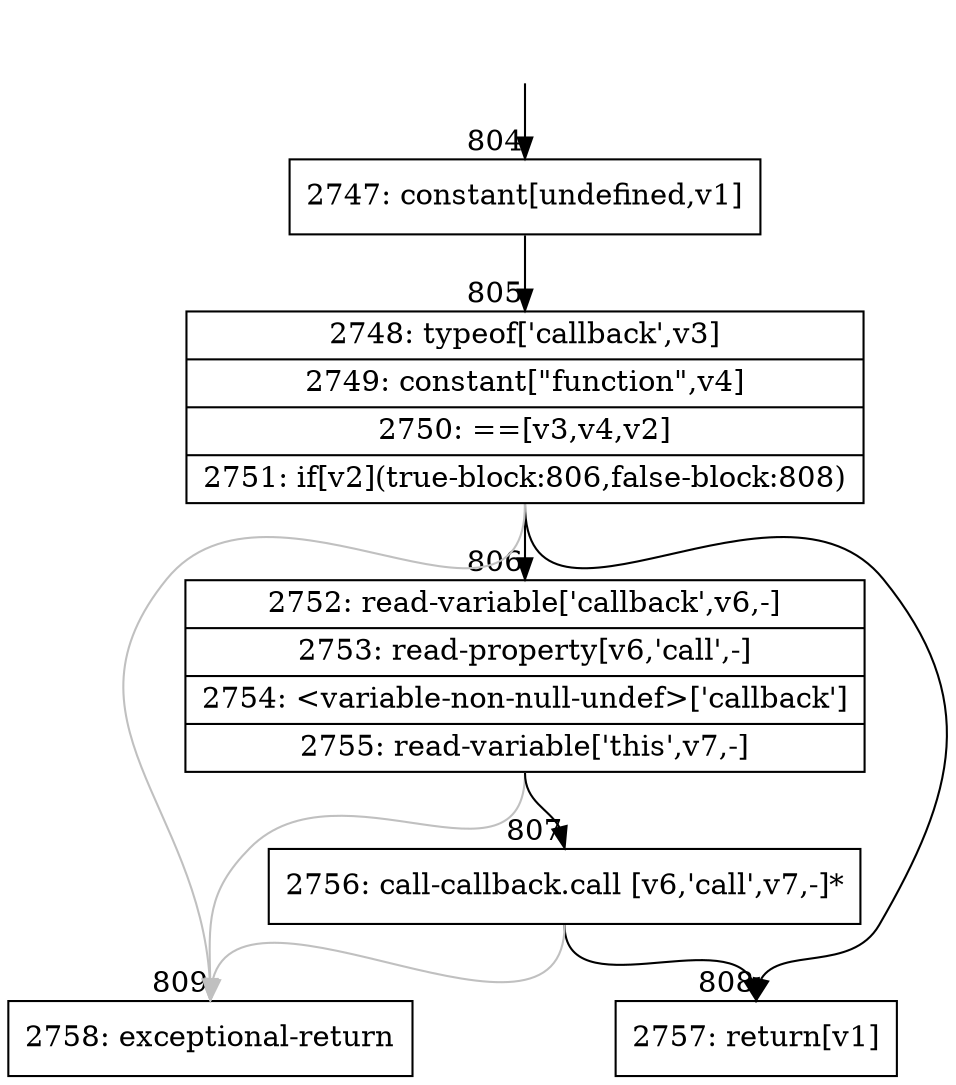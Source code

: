 digraph {
rankdir="TD"
BB_entry57[shape=none,label=""];
BB_entry57 -> BB804 [tailport=s, headport=n, headlabel="    804"]
BB804 [shape=record label="{2747: constant[undefined,v1]}" ] 
BB804 -> BB805 [tailport=s, headport=n, headlabel="      805"]
BB805 [shape=record label="{2748: typeof['callback',v3]|2749: constant[\"function\",v4]|2750: ==[v3,v4,v2]|2751: if[v2](true-block:806,false-block:808)}" ] 
BB805 -> BB806 [tailport=s, headport=n, headlabel="      806"]
BB805 -> BB808 [tailport=s, headport=n, headlabel="      808"]
BB805 -> BB809 [tailport=s, headport=n, color=gray, headlabel="      809"]
BB806 [shape=record label="{2752: read-variable['callback',v6,-]|2753: read-property[v6,'call',-]|2754: \<variable-non-null-undef\>['callback']|2755: read-variable['this',v7,-]}" ] 
BB806 -> BB807 [tailport=s, headport=n, headlabel="      807"]
BB806 -> BB809 [tailport=s, headport=n, color=gray]
BB807 [shape=record label="{2756: call-callback.call [v6,'call',v7,-]*}" ] 
BB807 -> BB808 [tailport=s, headport=n]
BB807 -> BB809 [tailport=s, headport=n, color=gray]
BB808 [shape=record label="{2757: return[v1]}" ] 
BB809 [shape=record label="{2758: exceptional-return}" ] 
//#$~ 715
}

